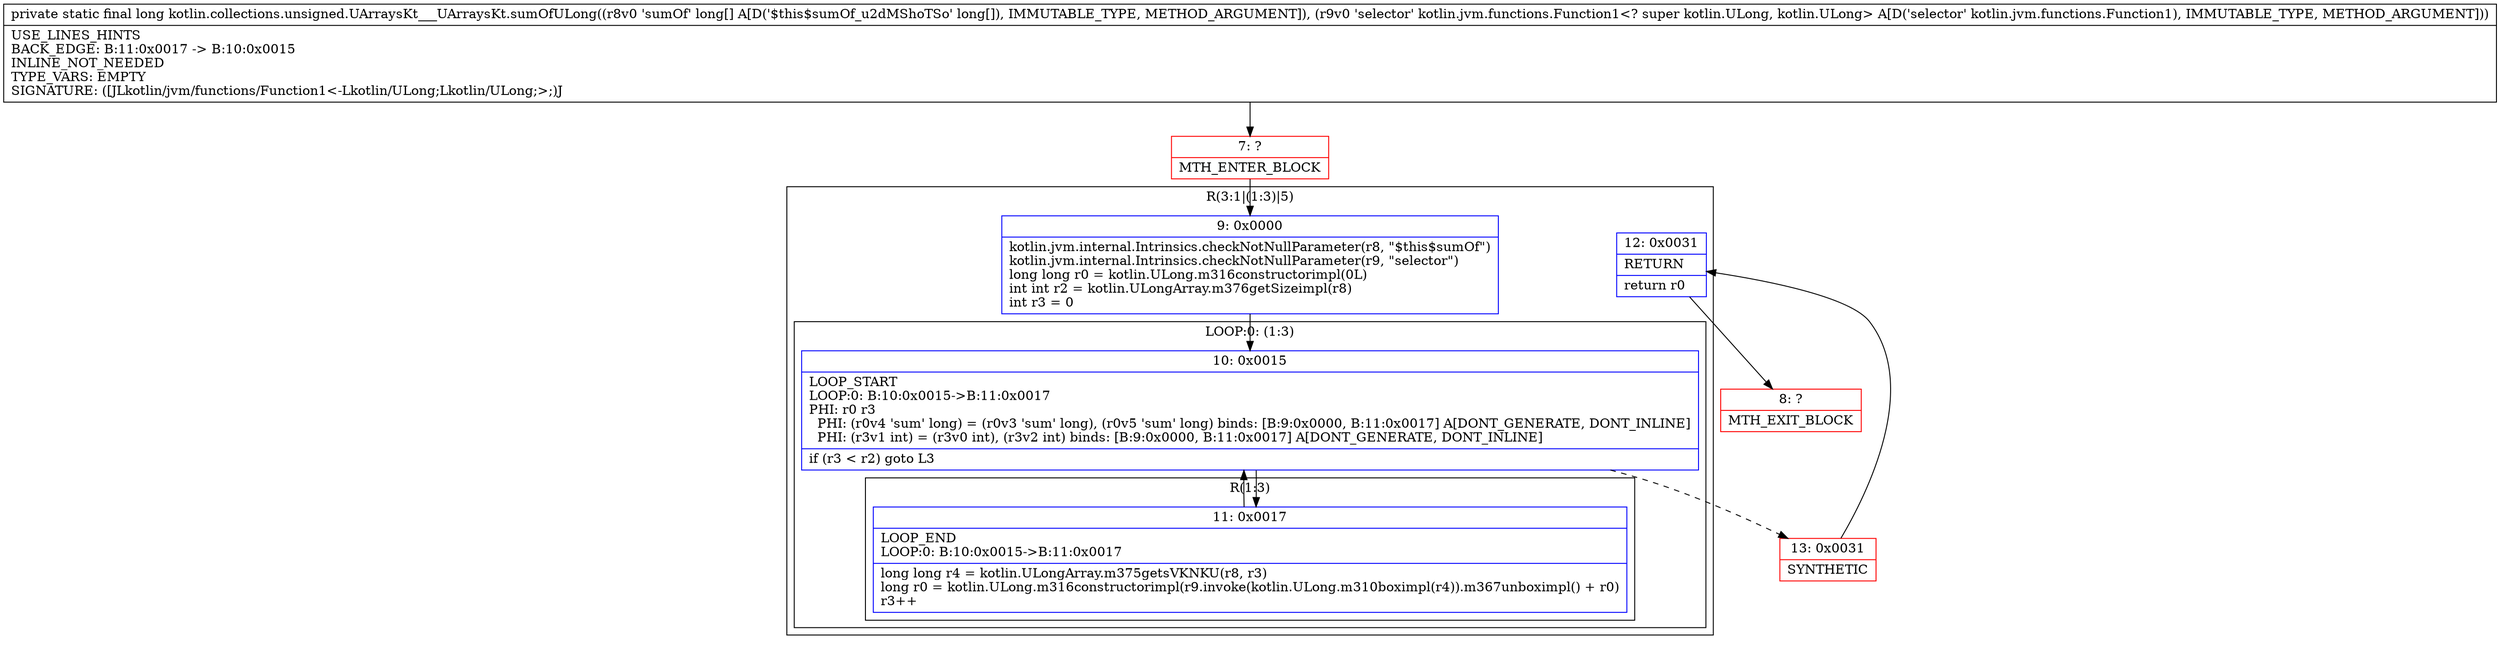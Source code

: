digraph "CFG forkotlin.collections.unsigned.UArraysKt___UArraysKt.sumOfULong([JLkotlin\/jvm\/functions\/Function1;)J" {
subgraph cluster_Region_1001239882 {
label = "R(3:1|(1:3)|5)";
node [shape=record,color=blue];
Node_9 [shape=record,label="{9\:\ 0x0000|kotlin.jvm.internal.Intrinsics.checkNotNullParameter(r8, \"$this$sumOf\")\lkotlin.jvm.internal.Intrinsics.checkNotNullParameter(r9, \"selector\")\llong long r0 = kotlin.ULong.m316constructorimpl(0L)\lint int r2 = kotlin.ULongArray.m376getSizeimpl(r8)\lint r3 = 0\l}"];
subgraph cluster_LoopRegion_407933777 {
label = "LOOP:0: (1:3)";
node [shape=record,color=blue];
Node_10 [shape=record,label="{10\:\ 0x0015|LOOP_START\lLOOP:0: B:10:0x0015\-\>B:11:0x0017\lPHI: r0 r3 \l  PHI: (r0v4 'sum' long) = (r0v3 'sum' long), (r0v5 'sum' long) binds: [B:9:0x0000, B:11:0x0017] A[DONT_GENERATE, DONT_INLINE]\l  PHI: (r3v1 int) = (r3v0 int), (r3v2 int) binds: [B:9:0x0000, B:11:0x0017] A[DONT_GENERATE, DONT_INLINE]\l|if (r3 \< r2) goto L3\l}"];
subgraph cluster_Region_1608982333 {
label = "R(1:3)";
node [shape=record,color=blue];
Node_11 [shape=record,label="{11\:\ 0x0017|LOOP_END\lLOOP:0: B:10:0x0015\-\>B:11:0x0017\l|long long r4 = kotlin.ULongArray.m375getsVKNKU(r8, r3)\llong r0 = kotlin.ULong.m316constructorimpl(r9.invoke(kotlin.ULong.m310boximpl(r4)).m367unboximpl() + r0)\lr3++\l}"];
}
}
Node_12 [shape=record,label="{12\:\ 0x0031|RETURN\l|return r0\l}"];
}
Node_7 [shape=record,color=red,label="{7\:\ ?|MTH_ENTER_BLOCK\l}"];
Node_13 [shape=record,color=red,label="{13\:\ 0x0031|SYNTHETIC\l}"];
Node_8 [shape=record,color=red,label="{8\:\ ?|MTH_EXIT_BLOCK\l}"];
MethodNode[shape=record,label="{private static final long kotlin.collections.unsigned.UArraysKt___UArraysKt.sumOfULong((r8v0 'sumOf' long[] A[D('$this$sumOf_u2dMShoTSo' long[]), IMMUTABLE_TYPE, METHOD_ARGUMENT]), (r9v0 'selector' kotlin.jvm.functions.Function1\<? super kotlin.ULong, kotlin.ULong\> A[D('selector' kotlin.jvm.functions.Function1), IMMUTABLE_TYPE, METHOD_ARGUMENT]))  | USE_LINES_HINTS\lBACK_EDGE: B:11:0x0017 \-\> B:10:0x0015\lINLINE_NOT_NEEDED\lTYPE_VARS: EMPTY\lSIGNATURE: ([JLkotlin\/jvm\/functions\/Function1\<\-Lkotlin\/ULong;Lkotlin\/ULong;\>;)J\l}"];
MethodNode -> Node_7;Node_9 -> Node_10;
Node_10 -> Node_11;
Node_10 -> Node_13[style=dashed];
Node_11 -> Node_10;
Node_12 -> Node_8;
Node_7 -> Node_9;
Node_13 -> Node_12;
}

